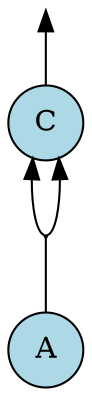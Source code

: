 digraph neural_network {
    graph [dpi=300]
    rankdir=BT; // Left to right layout

    A [label="A", shape="circle", style="filled", fillcolor="lightblue"]
    C [label="C", shape="circle", style="filled", fillcolor="lightblue"]

    buffer_1 [label="", shape="circle", width=0, height=0, ]
    buffer_2 [label="", shape="plaintext", width=0, height=0, ]

    buffer_1 -> C
    A -> buffer_1 [dir="none"]
    C -> buffer_2
    buffer_1 -> C

}
